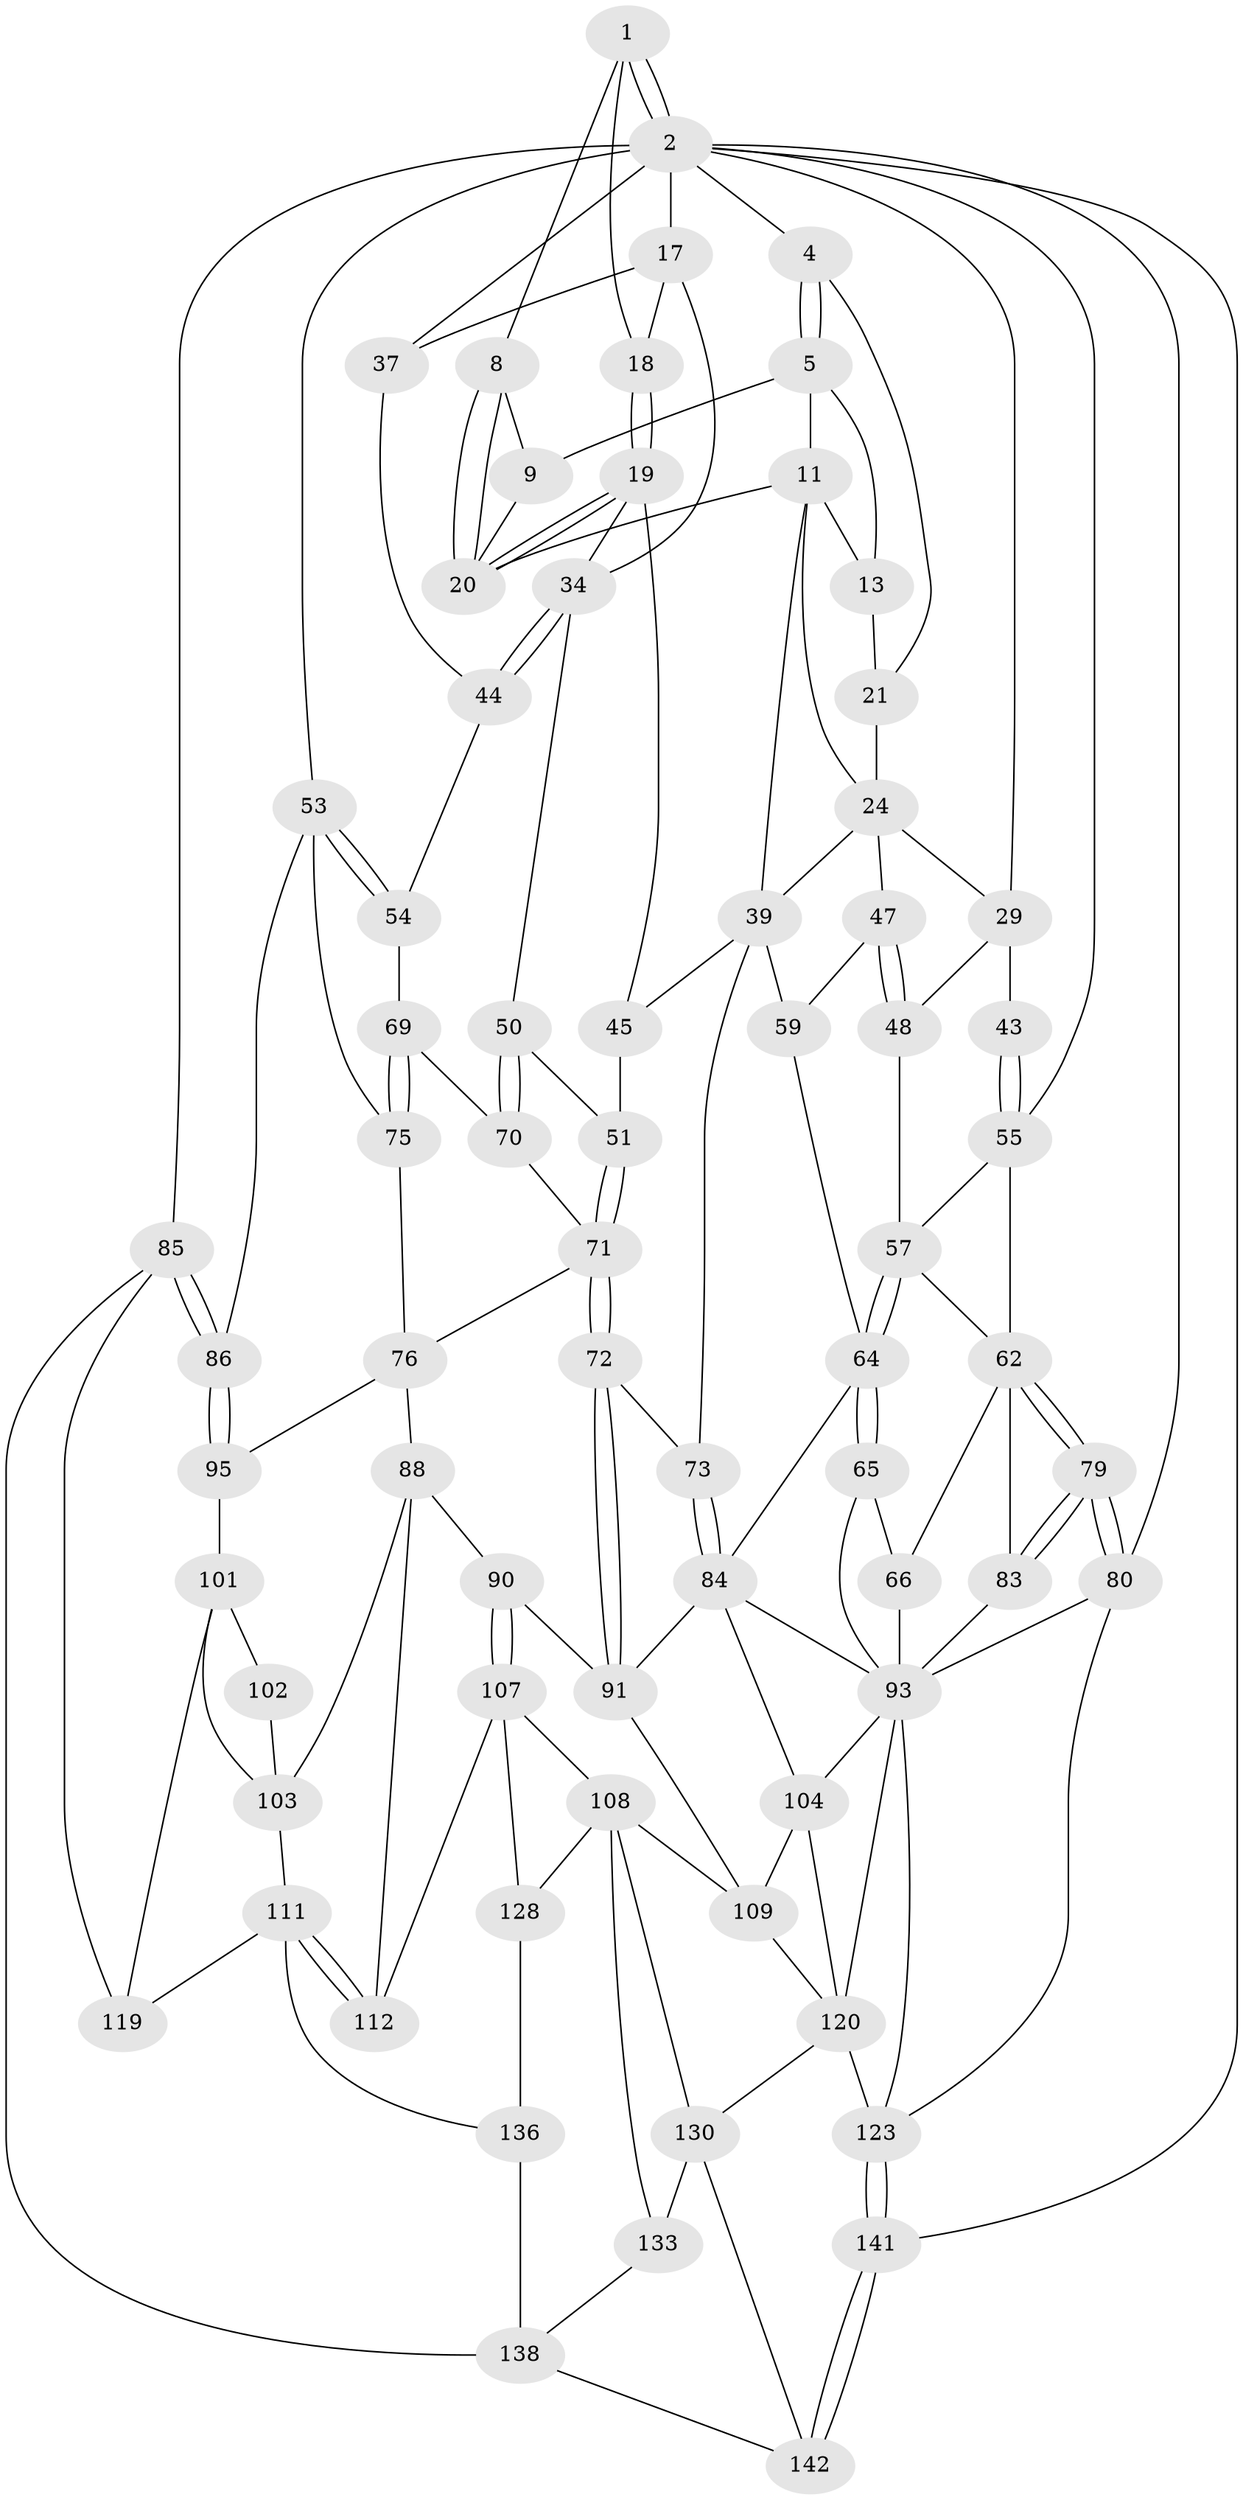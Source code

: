 // original degree distribution, {3: 0.02112676056338028, 6: 0.24647887323943662, 5: 0.4859154929577465, 4: 0.24647887323943662}
// Generated by graph-tools (version 1.1) at 2025/28/03/15/25 16:28:07]
// undirected, 71 vertices, 157 edges
graph export_dot {
graph [start="1"]
  node [color=gray90,style=filled];
  1 [pos="+0.8225217239604042+0",super="+7"];
  2 [pos="+1+0",super="+3+15"];
  4 [pos="+0+0",super="+22"];
  5 [pos="+0.36094694294190033+0",super="+6"];
  8 [pos="+0.7457596346025243+0"];
  9 [pos="+0.6415187140252403+0.07351580754974738"];
  11 [pos="+0.5375058139871209+0.15191322272463662",super="+12+28"];
  13 [pos="+0.3808202884242584+0",super="+14"];
  17 [pos="+0.8744270982154821+0.0705759143117491",super="+33"];
  18 [pos="+0.8737090293307881+0.06978801923215626"];
  19 [pos="+0.7397061890577526+0.14909199939136314",super="+36"];
  20 [pos="+0.7385757955350593+0.14837702745479828",super="+26"];
  21 [pos="+0.24590692323989236+0.1241006278869204"];
  24 [pos="+0.3414927246554856+0.18489408191579249",super="+25+41"];
  29 [pos="+0.17503901469517688+0.1320894563302777",super="+31+30"];
  34 [pos="+0.8497317549118051+0.21448579425117875",super="+35"];
  37 [pos="+1+0.21656499527508663"];
  39 [pos="+0.5107099817353975+0.2992121464129684",super="+40+46"];
  43 [pos="+0.16399147447131998+0.26962461727551634"];
  44 [pos="+0.9309512321544451+0.25034483332149576",super="+52"];
  45 [pos="+0.6886004625681955+0.33000569861635387"];
  47 [pos="+0.2977284606647843+0.4056732653941753"];
  48 [pos="+0.2665423116644585+0.37389339855324955"];
  50 [pos="+0.8386980534095987+0.4118997050560607"];
  51 [pos="+0.7657391179378299+0.4008090387692033"];
  53 [pos="+1+0.31963474341711345",super="+78"];
  54 [pos="+0.9964274922024954+0.3613589699525649"];
  55 [pos="+0.14758655609567436+0.28450106360487704",super="+56"];
  57 [pos="+0.17336742400503322+0.40444164071247896",super="+58"];
  59 [pos="+0.37370569139565707+0.4685267260663685",super="+60"];
  62 [pos="+0+0.28038810519730817",super="+63"];
  64 [pos="+0.1627686156770477+0.534920861563511",super="+68"];
  65 [pos="+0.11810828833404802+0.5457855700986093"];
  66 [pos="+0.09866041188659345+0.5457352551255479"];
  69 [pos="+0.9072945142181508+0.48807032427119074"];
  70 [pos="+0.8546391080701337+0.45825792535091964"];
  71 [pos="+0.6391248792460457+0.5295543834927893",super="+74"];
  72 [pos="+0.588466104725101+0.5390262072868721"];
  73 [pos="+0.5623248014441901+0.5153599846088474"];
  75 [pos="+0.9874327257927514+0.5368665345158218"];
  76 [pos="+0.9322587951823684+0.6035583102232454",super="+77"];
  79 [pos="+0+0.6030994520943692"];
  80 [pos="+0+0.6148210696954363",super="+81"];
  83 [pos="+0+0.5729788057022333"];
  84 [pos="+0.3472192071645769+0.6867746782657298",super="+92"];
  85 [pos="+1+1",super="+118"];
  86 [pos="+1+0.8088649578883647"];
  88 [pos="+0.7734785783283155+0.7311845728658048",super="+89"];
  90 [pos="+0.6751234565665355+0.7344738244893015"];
  91 [pos="+0.5915245420611421+0.5695215612349923",super="+97"];
  93 [pos="+0.25552930288952863+0.7657674415759569",super="+105+94"];
  95 [pos="+0.9945186859105234+0.7663210496319101"];
  101 [pos="+0.9882045687258229+0.7685131493108199",super="+113"];
  102 [pos="+0.8472113982224349+0.7679951355930946"];
  103 [pos="+0.8056373045209431+0.7568685438247008",super="+110"];
  104 [pos="+0.37177525147225593+0.8484874473610476",super="+116"];
  107 [pos="+0.6085412364344948+0.7898214873254482",super="+117"];
  108 [pos="+0.551246593105438+0.8079716153945753",super="+126"];
  109 [pos="+0.46197311798056845+0.7621932266227118",super="+115"];
  111 [pos="+0.7762670378859189+0.9123895453891413",super="+135"];
  112 [pos="+0.7360942824016855+0.8665303538026836"];
  119 [pos="+0.895548760160502+0.9210256153748143"];
  120 [pos="+0.3421054318506177+0.8831651611132824",super="+121"];
  123 [pos="+0.17536717120020748+0.8764691500191812",super="+124"];
  128 [pos="+0.6644745849000135+0.9234805636601037"];
  130 [pos="+0.4398001769145158+0.9277916497171911",super="+131"];
  133 [pos="+0.5294036428350409+0.9869203422698141",super="+134"];
  136 [pos="+0.775120719871702+0.9284555438524632",super="+137"];
  138 [pos="+0.6392227761872603+1",super="+139+140"];
  141 [pos="+0.20043289726450444+1"];
  142 [pos="+0.29663551592018095+1"];
  1 -- 2;
  1 -- 2;
  1 -- 8;
  1 -- 18;
  2 -- 85 [weight=2];
  2 -- 29;
  2 -- 4;
  2 -- 141;
  2 -- 80;
  2 -- 55;
  2 -- 17;
  2 -- 53;
  2 -- 37;
  4 -- 5;
  4 -- 5;
  4 -- 21;
  5 -- 13;
  5 -- 9;
  5 -- 11;
  8 -- 9;
  8 -- 20;
  8 -- 20;
  9 -- 20;
  11 -- 24;
  11 -- 13 [weight=2];
  11 -- 20;
  11 -- 39;
  13 -- 21;
  17 -- 18;
  17 -- 34;
  17 -- 37;
  18 -- 19;
  18 -- 19;
  19 -- 20 [weight=2];
  19 -- 20;
  19 -- 34;
  19 -- 45;
  21 -- 24;
  24 -- 47;
  24 -- 39;
  24 -- 29;
  29 -- 43 [weight=2];
  29 -- 48;
  34 -- 44 [weight=2];
  34 -- 44;
  34 -- 50;
  37 -- 44;
  39 -- 59 [weight=2];
  39 -- 73;
  39 -- 45;
  43 -- 55;
  43 -- 55;
  44 -- 54;
  45 -- 51;
  47 -- 48;
  47 -- 48;
  47 -- 59;
  48 -- 57;
  50 -- 51;
  50 -- 70;
  50 -- 70;
  51 -- 71;
  51 -- 71;
  53 -- 54;
  53 -- 54;
  53 -- 75;
  53 -- 86;
  54 -- 69;
  55 -- 57;
  55 -- 62;
  57 -- 64;
  57 -- 64;
  57 -- 62;
  59 -- 64;
  62 -- 79;
  62 -- 79;
  62 -- 66;
  62 -- 83;
  64 -- 65;
  64 -- 65;
  64 -- 84;
  65 -- 66;
  65 -- 93;
  66 -- 93;
  69 -- 70;
  69 -- 75;
  69 -- 75;
  70 -- 71;
  71 -- 72;
  71 -- 72;
  71 -- 76;
  72 -- 73;
  72 -- 91;
  72 -- 91;
  73 -- 84;
  73 -- 84;
  75 -- 76;
  76 -- 88;
  76 -- 95;
  79 -- 80;
  79 -- 80;
  79 -- 83;
  79 -- 83;
  80 -- 93;
  80 -- 123;
  83 -- 93;
  84 -- 104;
  84 -- 93;
  84 -- 91;
  85 -- 86;
  85 -- 86;
  85 -- 119;
  85 -- 138;
  86 -- 95;
  86 -- 95;
  88 -- 103;
  88 -- 90;
  88 -- 112;
  90 -- 91;
  90 -- 107;
  90 -- 107;
  91 -- 109;
  93 -- 104;
  93 -- 120;
  93 -- 123;
  95 -- 101;
  101 -- 102 [weight=2];
  101 -- 119;
  101 -- 103;
  102 -- 103;
  103 -- 111;
  104 -- 120;
  104 -- 109;
  107 -- 108;
  107 -- 112;
  107 -- 128;
  108 -- 109 [weight=2];
  108 -- 128;
  108 -- 130;
  108 -- 133;
  109 -- 120;
  111 -- 112;
  111 -- 112;
  111 -- 136;
  111 -- 119;
  120 -- 130;
  120 -- 123;
  123 -- 141;
  123 -- 141;
  128 -- 136;
  130 -- 133 [weight=2];
  130 -- 142;
  133 -- 138;
  136 -- 138 [weight=2];
  138 -- 142;
  141 -- 142;
  141 -- 142;
}
